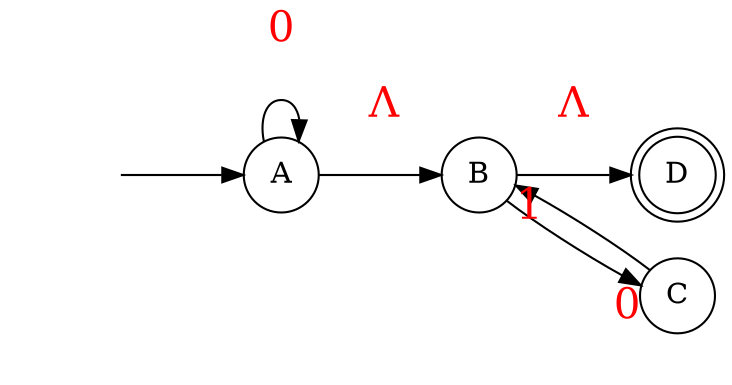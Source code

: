 digraph G {
	ranksep=.75
	graph [rankdir=LR fontsize=20];
	node [shape=doublecircle] D;
	node [shape=circle];
	edge [fontsize=20 labelfloat=true fontcolor=red];
	in [shape=plaintext label=""];
	in -> A;
	A -> A [label="0\n "];
	A -> B  [label="Λ\n " len=1.0];
	subgraph bc {
		graph [rankdir=TB fontsize=20];
		B;
		C;
		};
		B -> C  [headlabel="0\n "];
		C -> B  [headlabel="1\n " labelloc=b];
		B -> D  [label="Λ\n " weight=100.0];
	
} 
